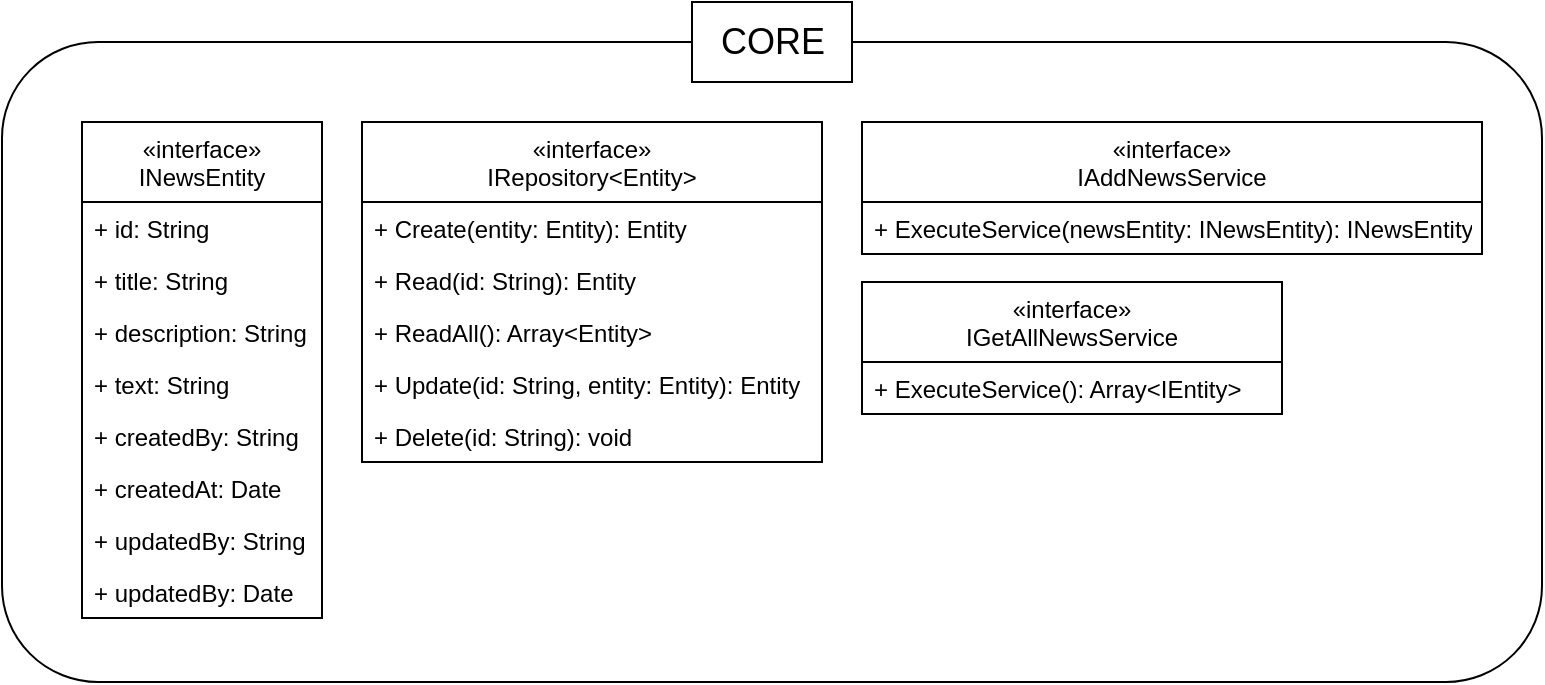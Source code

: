 <mxfile version="13.7.8" type="device"><diagram id="VvwXN2LjYmm9KwAxBVxD" name="Page-1"><mxGraphModel dx="918" dy="839" grid="1" gridSize="10" guides="1" tooltips="1" connect="1" arrows="1" fold="1" page="1" pageScale="1" pageWidth="827" pageHeight="1169" math="0" shadow="0"><root><mxCell id="0"/><mxCell id="1" parent="0"/><mxCell id="VW936uGpng6FrGNobEFN-35" value="" style="rounded=1;whiteSpace=wrap;html=1;" vertex="1" parent="1"><mxGeometry x="80" y="40" width="770" height="320" as="geometry"/></mxCell><mxCell id="VW936uGpng6FrGNobEFN-1" value="&lt;font style=&quot;font-size: 18px&quot;&gt;CORE&lt;/font&gt;" style="html=1;" vertex="1" parent="1"><mxGeometry x="425" y="20" width="80" height="40" as="geometry"/></mxCell><mxCell id="VW936uGpng6FrGNobEFN-12" value="«interface»&#10;INewsEntity" style="swimlane;fontStyle=0;childLayout=stackLayout;horizontal=1;startSize=40;fillColor=none;horizontalStack=0;resizeParent=1;resizeParentMax=0;resizeLast=0;collapsible=1;marginBottom=0;" vertex="1" parent="1"><mxGeometry x="120" y="80" width="120" height="248" as="geometry"/></mxCell><mxCell id="VW936uGpng6FrGNobEFN-15" value="+ id: String" style="text;strokeColor=none;fillColor=none;align=left;verticalAlign=top;spacingLeft=4;spacingRight=4;overflow=hidden;rotatable=0;points=[[0,0.5],[1,0.5]];portConstraint=eastwest;" vertex="1" parent="VW936uGpng6FrGNobEFN-12"><mxGeometry y="40" width="120" height="26" as="geometry"/></mxCell><mxCell id="VW936uGpng6FrGNobEFN-16" value="+ title: String" style="text;strokeColor=none;fillColor=none;align=left;verticalAlign=top;spacingLeft=4;spacingRight=4;overflow=hidden;rotatable=0;points=[[0,0.5],[1,0.5]];portConstraint=eastwest;" vertex="1" parent="VW936uGpng6FrGNobEFN-12"><mxGeometry y="66" width="120" height="26" as="geometry"/></mxCell><mxCell id="VW936uGpng6FrGNobEFN-17" value="+ description: String" style="text;strokeColor=none;fillColor=none;align=left;verticalAlign=top;spacingLeft=4;spacingRight=4;overflow=hidden;rotatable=0;points=[[0,0.5],[1,0.5]];portConstraint=eastwest;" vertex="1" parent="VW936uGpng6FrGNobEFN-12"><mxGeometry y="92" width="120" height="26" as="geometry"/></mxCell><mxCell id="VW936uGpng6FrGNobEFN-18" value="+ text: String" style="text;strokeColor=none;fillColor=none;align=left;verticalAlign=top;spacingLeft=4;spacingRight=4;overflow=hidden;rotatable=0;points=[[0,0.5],[1,0.5]];portConstraint=eastwest;" vertex="1" parent="VW936uGpng6FrGNobEFN-12"><mxGeometry y="118" width="120" height="26" as="geometry"/></mxCell><mxCell id="VW936uGpng6FrGNobEFN-19" value="+ createdBy: String" style="text;strokeColor=none;fillColor=none;align=left;verticalAlign=top;spacingLeft=4;spacingRight=4;overflow=hidden;rotatable=0;points=[[0,0.5],[1,0.5]];portConstraint=eastwest;" vertex="1" parent="VW936uGpng6FrGNobEFN-12"><mxGeometry y="144" width="120" height="26" as="geometry"/></mxCell><mxCell id="VW936uGpng6FrGNobEFN-20" value="+ createdAt: Date" style="text;strokeColor=none;fillColor=none;align=left;verticalAlign=top;spacingLeft=4;spacingRight=4;overflow=hidden;rotatable=0;points=[[0,0.5],[1,0.5]];portConstraint=eastwest;" vertex="1" parent="VW936uGpng6FrGNobEFN-12"><mxGeometry y="170" width="120" height="26" as="geometry"/></mxCell><mxCell id="VW936uGpng6FrGNobEFN-21" value="+ updatedBy: String" style="text;strokeColor=none;fillColor=none;align=left;verticalAlign=top;spacingLeft=4;spacingRight=4;overflow=hidden;rotatable=0;points=[[0,0.5],[1,0.5]];portConstraint=eastwest;" vertex="1" parent="VW936uGpng6FrGNobEFN-12"><mxGeometry y="196" width="120" height="26" as="geometry"/></mxCell><mxCell id="VW936uGpng6FrGNobEFN-22" value="+ updatedBy: Date" style="text;strokeColor=none;fillColor=none;align=left;verticalAlign=top;spacingLeft=4;spacingRight=4;overflow=hidden;rotatable=0;points=[[0,0.5],[1,0.5]];portConstraint=eastwest;" vertex="1" parent="VW936uGpng6FrGNobEFN-12"><mxGeometry y="222" width="120" height="26" as="geometry"/></mxCell><mxCell id="VW936uGpng6FrGNobEFN-23" value="«interface»&#10;IRepository&lt;Entity&gt;" style="swimlane;fontStyle=0;childLayout=stackLayout;horizontal=1;startSize=40;fillColor=none;horizontalStack=0;resizeParent=1;resizeParentMax=0;resizeLast=0;collapsible=1;marginBottom=0;" vertex="1" parent="1"><mxGeometry x="260" y="80" width="230" height="170" as="geometry"/></mxCell><mxCell id="VW936uGpng6FrGNobEFN-24" value="+ Create(entity: Entity): Entity" style="text;strokeColor=none;fillColor=none;align=left;verticalAlign=top;spacingLeft=4;spacingRight=4;overflow=hidden;rotatable=0;points=[[0,0.5],[1,0.5]];portConstraint=eastwest;" vertex="1" parent="VW936uGpng6FrGNobEFN-23"><mxGeometry y="40" width="230" height="26" as="geometry"/></mxCell><mxCell id="VW936uGpng6FrGNobEFN-25" value="+ Read(id: String): Entity" style="text;strokeColor=none;fillColor=none;align=left;verticalAlign=top;spacingLeft=4;spacingRight=4;overflow=hidden;rotatable=0;points=[[0,0.5],[1,0.5]];portConstraint=eastwest;" vertex="1" parent="VW936uGpng6FrGNobEFN-23"><mxGeometry y="66" width="230" height="26" as="geometry"/></mxCell><mxCell id="VW936uGpng6FrGNobEFN-26" value="+ ReadAll(): Array&lt;Entity&gt;" style="text;strokeColor=none;fillColor=none;align=left;verticalAlign=top;spacingLeft=4;spacingRight=4;overflow=hidden;rotatable=0;points=[[0,0.5],[1,0.5]];portConstraint=eastwest;" vertex="1" parent="VW936uGpng6FrGNobEFN-23"><mxGeometry y="92" width="230" height="26" as="geometry"/></mxCell><mxCell id="VW936uGpng6FrGNobEFN-28" value="+ Update(id: String, entity: Entity): Entity" style="text;strokeColor=none;fillColor=none;align=left;verticalAlign=top;spacingLeft=4;spacingRight=4;overflow=hidden;rotatable=0;points=[[0,0.5],[1,0.5]];portConstraint=eastwest;" vertex="1" parent="VW936uGpng6FrGNobEFN-23"><mxGeometry y="118" width="230" height="26" as="geometry"/></mxCell><mxCell id="VW936uGpng6FrGNobEFN-27" value="+ Delete(id: String): void" style="text;strokeColor=none;fillColor=none;align=left;verticalAlign=top;spacingLeft=4;spacingRight=4;overflow=hidden;rotatable=0;points=[[0,0.5],[1,0.5]];portConstraint=eastwest;" vertex="1" parent="VW936uGpng6FrGNobEFN-23"><mxGeometry y="144" width="230" height="26" as="geometry"/></mxCell><mxCell id="VW936uGpng6FrGNobEFN-29" value="«interface»&#10;IAddNewsService" style="swimlane;fontStyle=0;childLayout=stackLayout;horizontal=1;startSize=40;fillColor=none;horizontalStack=0;resizeParent=1;resizeParentMax=0;resizeLast=0;collapsible=1;marginBottom=0;" vertex="1" parent="1"><mxGeometry x="510" y="80" width="310" height="66" as="geometry"/></mxCell><mxCell id="VW936uGpng6FrGNobEFN-30" value="+ ExecuteService(newsEntity: INewsEntity): INewsEntity" style="text;strokeColor=none;fillColor=none;align=left;verticalAlign=top;spacingLeft=4;spacingRight=4;overflow=hidden;rotatable=0;points=[[0,0.5],[1,0.5]];portConstraint=eastwest;" vertex="1" parent="VW936uGpng6FrGNobEFN-29"><mxGeometry y="40" width="310" height="26" as="geometry"/></mxCell><mxCell id="VW936uGpng6FrGNobEFN-33" value="«interface»&#10;IGetAllNewsService" style="swimlane;fontStyle=0;childLayout=stackLayout;horizontal=1;startSize=40;fillColor=none;horizontalStack=0;resizeParent=1;resizeParentMax=0;resizeLast=0;collapsible=1;marginBottom=0;" vertex="1" parent="1"><mxGeometry x="510" y="160" width="210" height="66" as="geometry"/></mxCell><mxCell id="VW936uGpng6FrGNobEFN-34" value="+ ExecuteService(): Array&lt;IEntity&gt;" style="text;strokeColor=none;fillColor=none;align=left;verticalAlign=top;spacingLeft=4;spacingRight=4;overflow=hidden;rotatable=0;points=[[0,0.5],[1,0.5]];portConstraint=eastwest;" vertex="1" parent="VW936uGpng6FrGNobEFN-33"><mxGeometry y="40" width="210" height="26" as="geometry"/></mxCell></root></mxGraphModel></diagram></mxfile>